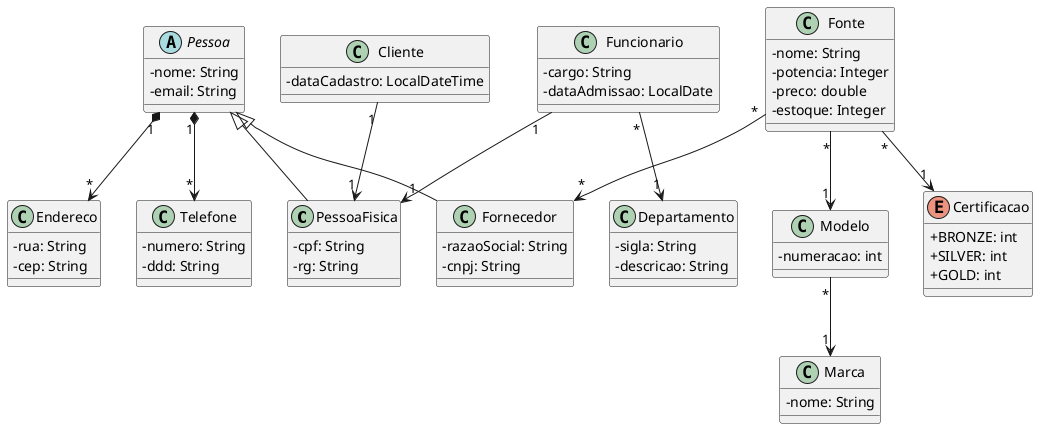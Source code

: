 @startuml

skinparam classAttributeIconSize 0


class PessoaFisica extends Pessoa {
  -cpf: String
  -rg: String
}

abstract class Pessoa {
  -nome: String
  -email: String
}

class Cliente {
  -dataCadastro: LocalDateTime
}
class Endereco {
  -rua: String
  -cep: String
}
class Telefone {
  -numero: String
  -ddd: String
}

Class Departamento {
  -sigla: String
  -descricao: String
}
class Funcionario  {
  -cargo: String
  -dataAdmissao: LocalDate
}
class Fornecedor extends Pessoa {
  -razaoSocial: String
  -cnpj: String
}
class Fonte {
  -nome: String
  -potencia: Integer
  -preco: double
  -estoque: Integer
}
class Marca {
  -nome: String
}
enum Certificacao {
  + BRONZE: int
  + SILVER: int
  + GOLD: int 
}
class Modelo {
  -numeracao: int
  
  }

Pessoa "1" *--> "*" Endereco
Pessoa "1" *--> "*" Telefone
Cliente "1" --> "1" PessoaFisica
Funcionario "*" --> "1" Departamento
Funcionario "1" --> "1" PessoaFisica
Fonte "*" --> "1" Modelo
Fonte "*" --> "1" Certificacao
Fonte "*" --> "*" Fornecedor
Modelo "*" --> "1" Marca


@enduml